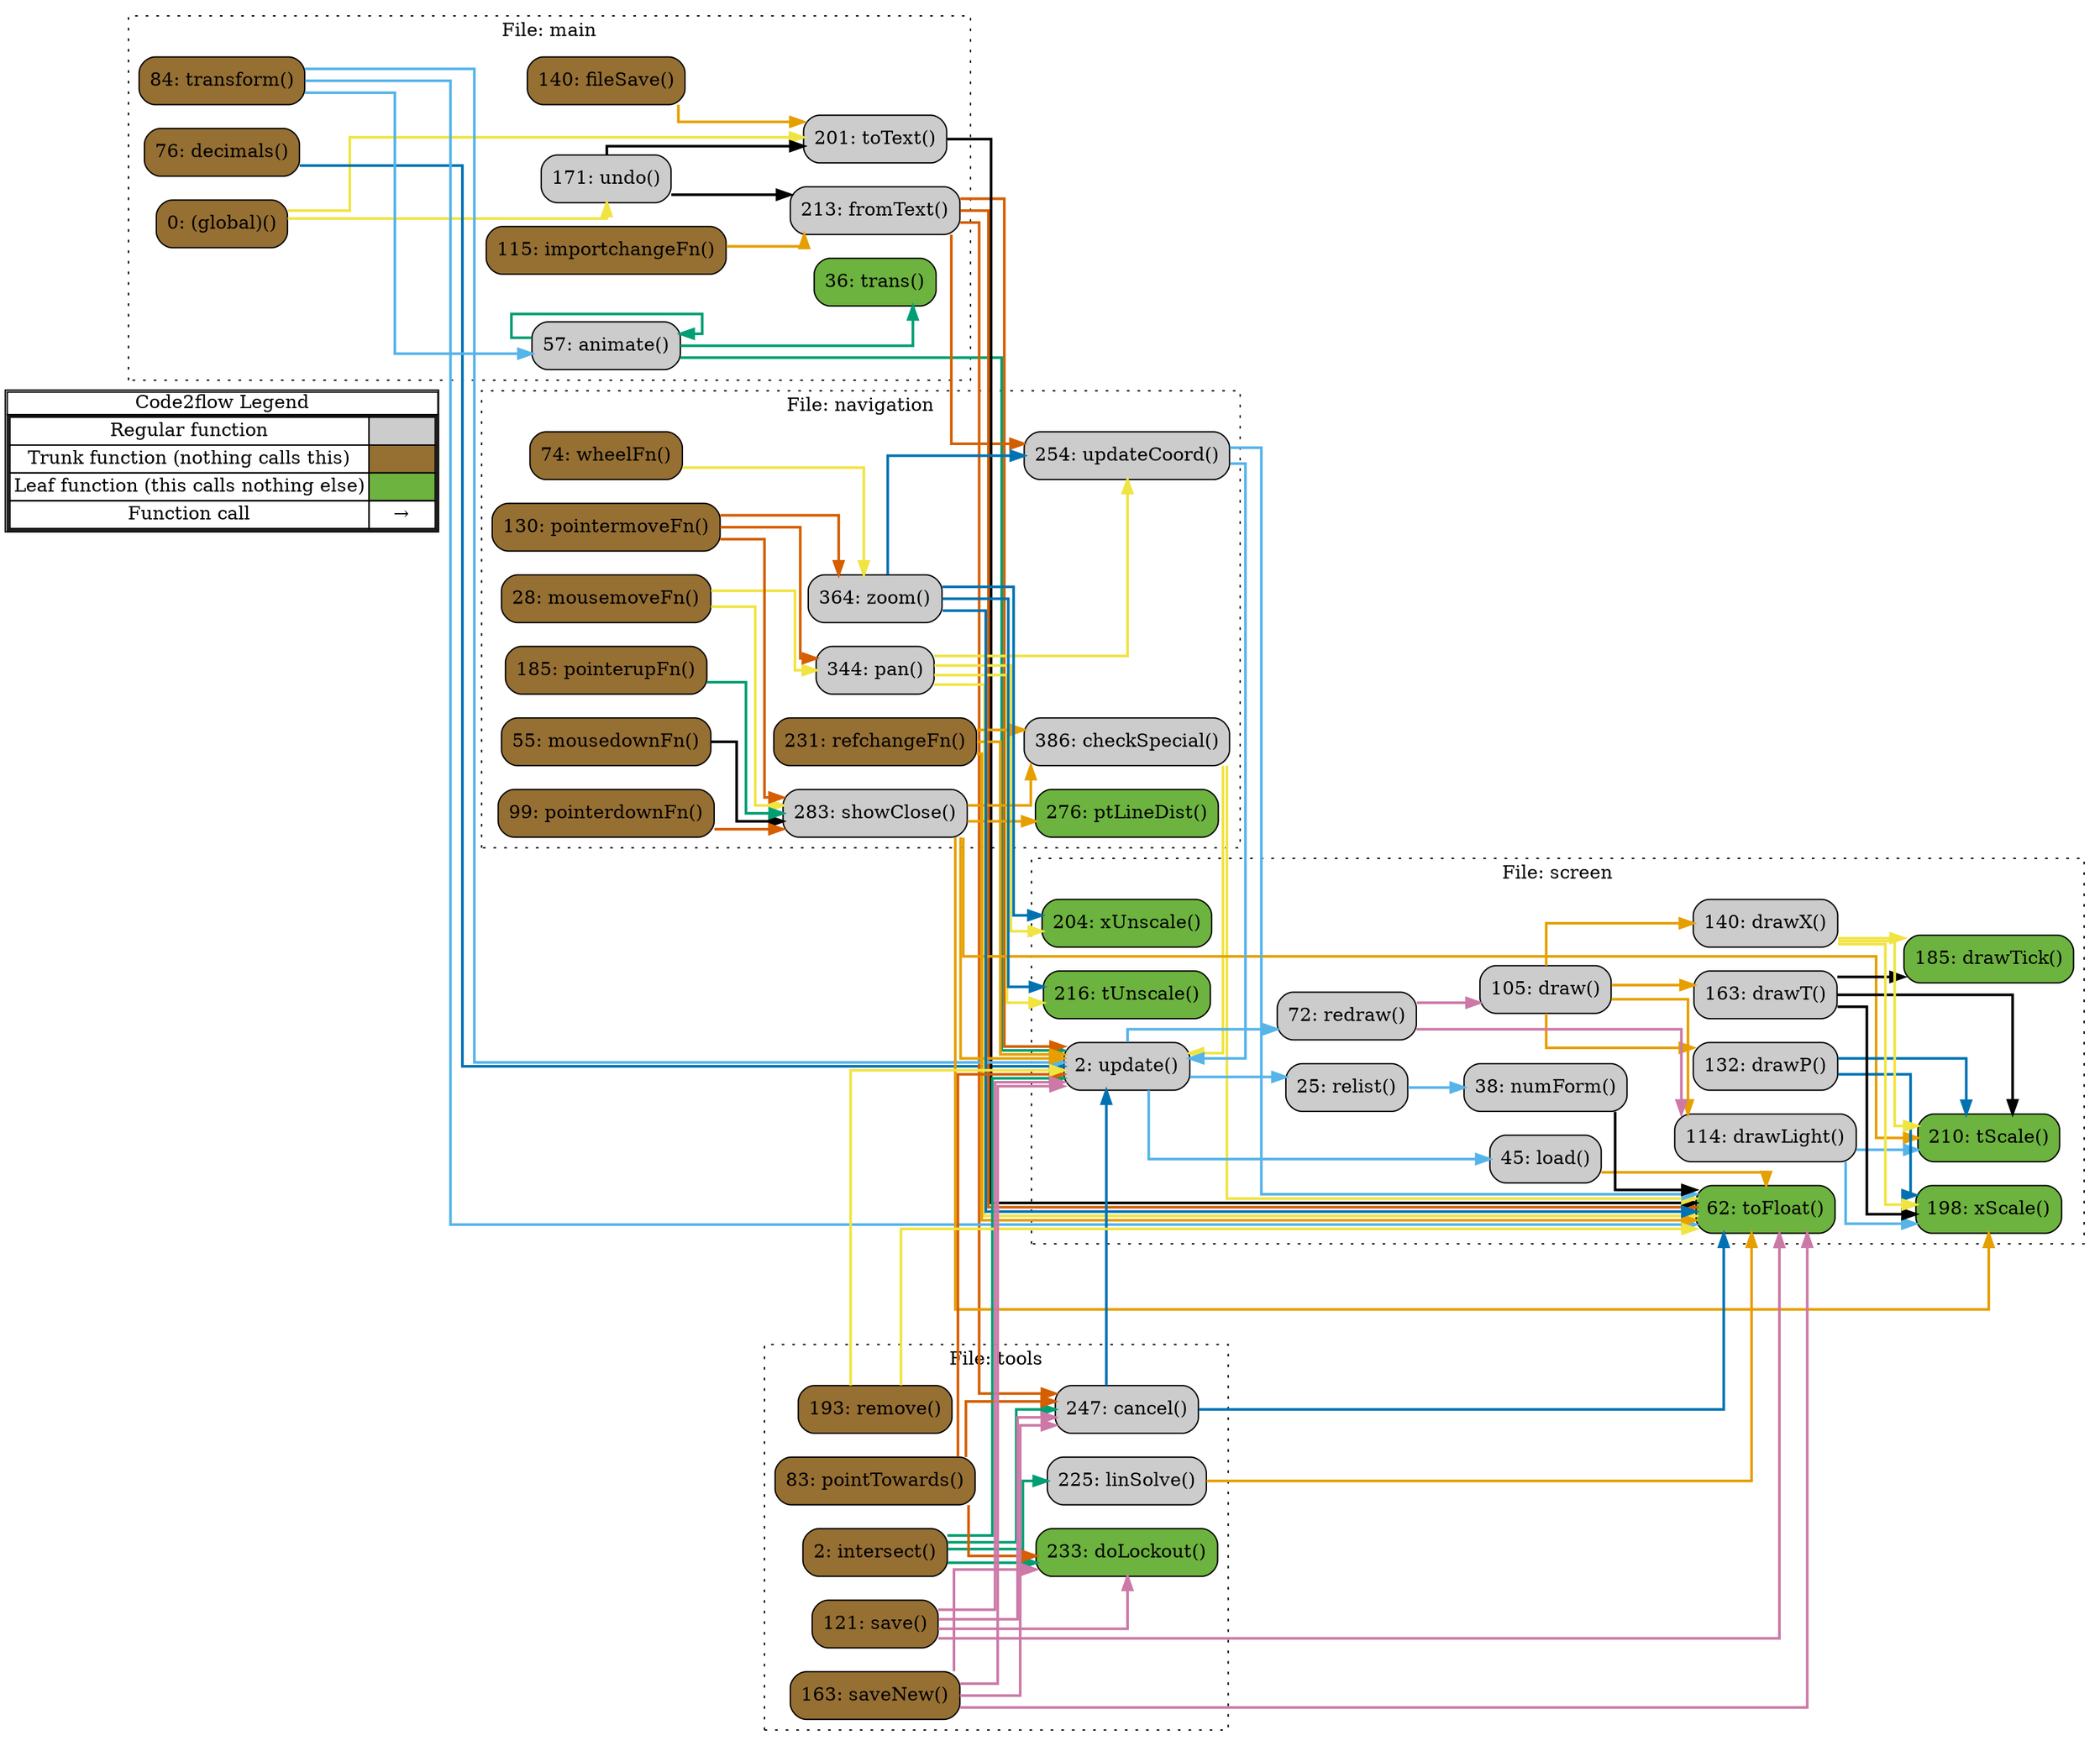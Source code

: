 digraph G {
concentrate=true;
splines="ortho";
rankdir="LR";
subgraph legend{
    rank = min;
    label = "legend";
    Legend [shape=none, margin=0, label = <
        <table cellspacing="0" cellpadding="0" border="1"><tr><td>Code2flow Legend</td></tr><tr><td>
        <table cellspacing="0">
        <tr><td>Regular function</td><td width="50px" bgcolor='#cccccc'></td></tr>
        <tr><td>Trunk function (nothing calls this)</td><td bgcolor='#966F33'></td></tr>
        <tr><td>Leaf function (this calls nothing else)</td><td bgcolor='#6db33f'></td></tr>
        <tr><td>Function call</td><td><font color='black'>&#8594;</font></td></tr>
        </table></td></tr></table>
        >];
}node_7d64aafc [label="0: (global)()" name="main::(global)" shape="rect" style="rounded,filled" fillcolor="#966F33" ];
node_24be2cbb [label="57: animate()" name="main::animate" shape="rect" style="rounded,filled" fillcolor="#cccccc" ];
node_3781893d [label="76: decimals()" name="main::decimals" shape="rect" style="rounded,filled" fillcolor="#966F33" ];
node_e1a8f969 [label="140: fileSave()" name="main::fileSave" shape="rect" style="rounded,filled" fillcolor="#966F33" ];
node_76275b2e [label="213: fromText()" name="main::fromText" shape="rect" style="rounded,filled" fillcolor="#cccccc" ];
node_7a7c4621 [label="115: importchangeFn()" name="main::importchangeFn" shape="rect" style="rounded,filled" fillcolor="#966F33" ];
node_ec539050 [label="201: toText()" name="main::toText" shape="rect" style="rounded,filled" fillcolor="#cccccc" ];
node_cf9d8363 [label="36: trans()" name="main::trans" shape="rect" style="rounded,filled" fillcolor="#6db33f" ];
node_66f0daaa [label="84: transform()" name="main::transform" shape="rect" style="rounded,filled" fillcolor="#966F33" ];
node_8b8028c0 [label="171: undo()" name="main::undo" shape="rect" style="rounded,filled" fillcolor="#cccccc" ];
node_54aa8fe4 [label="386: checkSpecial()" name="navigation::checkSpecial" shape="rect" style="rounded,filled" fillcolor="#cccccc" ];
node_06652d30 [label="55: mousedownFn()" name="navigation::mousedownFn" shape="rect" style="rounded,filled" fillcolor="#966F33" ];
node_9951dbbc [label="28: mousemoveFn()" name="navigation::mousemoveFn" shape="rect" style="rounded,filled" fillcolor="#966F33" ];
node_0ac95894 [label="344: pan()" name="navigation::pan" shape="rect" style="rounded,filled" fillcolor="#cccccc" ];
node_6e5a9a06 [label="99: pointerdownFn()" name="navigation::pointerdownFn" shape="rect" style="rounded,filled" fillcolor="#966F33" ];
node_6a056e06 [label="130: pointermoveFn()" name="navigation::pointermoveFn" shape="rect" style="rounded,filled" fillcolor="#966F33" ];
node_41131ee3 [label="185: pointerupFn()" name="navigation::pointerupFn" shape="rect" style="rounded,filled" fillcolor="#966F33" ];
node_8f93d98e [label="276: ptLineDist()" name="navigation::ptLineDist" shape="rect" style="rounded,filled" fillcolor="#6db33f" ];
node_8e016fd9 [label="231: refchangeFn()" name="navigation::refchangeFn" shape="rect" style="rounded,filled" fillcolor="#966F33" ];
node_3b8bff49 [label="283: showClose()" name="navigation::showClose" shape="rect" style="rounded,filled" fillcolor="#cccccc" ];
node_3c2012f2 [label="254: updateCoord()" name="navigation::updateCoord" shape="rect" style="rounded,filled" fillcolor="#cccccc" ];
node_ab945ddc [label="74: wheelFn()" name="navigation::wheelFn" shape="rect" style="rounded,filled" fillcolor="#966F33" ];
node_95eebf65 [label="364: zoom()" name="navigation::zoom" shape="rect" style="rounded,filled" fillcolor="#cccccc" ];
node_5821d629 [label="105: draw()" name="screen::draw" shape="rect" style="rounded,filled" fillcolor="#cccccc" ];
node_b51777fa [label="114: drawLight()" name="screen::drawLight" shape="rect" style="rounded,filled" fillcolor="#cccccc" ];
node_e7cb0a95 [label="132: drawP()" name="screen::drawP" shape="rect" style="rounded,filled" fillcolor="#cccccc" ];
node_1446c318 [label="163: drawT()" name="screen::drawT" shape="rect" style="rounded,filled" fillcolor="#cccccc" ];
node_7ee8bc29 [label="185: drawTick()" name="screen::drawTick" shape="rect" style="rounded,filled" fillcolor="#6db33f" ];
node_4522c67c [label="140: drawX()" name="screen::drawX" shape="rect" style="rounded,filled" fillcolor="#cccccc" ];
node_aea5bda9 [label="45: load()" name="screen::load" shape="rect" style="rounded,filled" fillcolor="#cccccc" ];
node_a27f2b28 [label="38: numForm()" name="screen::numForm" shape="rect" style="rounded,filled" fillcolor="#cccccc" ];
node_32633297 [label="72: redraw()" name="screen::redraw" shape="rect" style="rounded,filled" fillcolor="#cccccc" ];
node_b83fa262 [label="25: relist()" name="screen::relist" shape="rect" style="rounded,filled" fillcolor="#cccccc" ];
node_81bea26a [label="210: tScale()" name="screen::tScale" shape="rect" style="rounded,filled" fillcolor="#6db33f" ];
node_86976c34 [label="216: tUnscale()" name="screen::tUnscale" shape="rect" style="rounded,filled" fillcolor="#6db33f" ];
node_f123f4b8 [label="62: toFloat()" name="screen::toFloat" shape="rect" style="rounded,filled" fillcolor="#6db33f" ];
node_40a136ca [label="2: update()" name="screen::update" shape="rect" style="rounded,filled" fillcolor="#cccccc" ];
node_87145f1c [label="198: xScale()" name="screen::xScale" shape="rect" style="rounded,filled" fillcolor="#6db33f" ];
node_3fa3d961 [label="204: xUnscale()" name="screen::xUnscale" shape="rect" style="rounded,filled" fillcolor="#6db33f" ];
node_2689c0cd [label="247: cancel()" name="tools::cancel" shape="rect" style="rounded,filled" fillcolor="#cccccc" ];
node_d772d1a8 [label="233: doLockout()" name="tools::doLockout" shape="rect" style="rounded,filled" fillcolor="#6db33f" ];
node_000ccf13 [label="2: intersect()" name="tools::intersect" shape="rect" style="rounded,filled" fillcolor="#966F33" ];
node_2cc3be19 [label="225: linSolve()" name="tools::linSolve" shape="rect" style="rounded,filled" fillcolor="#cccccc" ];
node_d98060f6 [label="83: pointTowards()" name="tools::pointTowards" shape="rect" style="rounded,filled" fillcolor="#966F33" ];
node_9610213c [label="193: remove()" name="tools::remove" shape="rect" style="rounded,filled" fillcolor="#966F33" ];
node_f5d6126f [label="121: save()" name="tools::save" shape="rect" style="rounded,filled" fillcolor="#966F33" ];
node_fdee96cf [label="163: saveNew()" name="tools::saveNew" shape="rect" style="rounded,filled" fillcolor="#966F33" ];
node_7d64aafc -> node_ec539050 [color="#F0E442" penwidth="2"];
node_7d64aafc -> node_8b8028c0 [color="#F0E442" penwidth="2"];
node_24be2cbb -> node_24be2cbb [color="#009E73" penwidth="2"];
node_24be2cbb -> node_cf9d8363 [color="#009E73" penwidth="2"];
node_24be2cbb -> node_40a136ca [color="#009E73" penwidth="2"];
node_24be2cbb -> node_40a136ca [color="#009E73" penwidth="2"];
node_3781893d -> node_40a136ca [color="#0072B2" penwidth="2"];
node_e1a8f969 -> node_ec539050 [color="#E69F00" penwidth="2"];
node_76275b2e -> node_3c2012f2 [color="#D55E00" penwidth="2"];
node_76275b2e -> node_f123f4b8 [color="#D55E00" penwidth="2"];
node_76275b2e -> node_f123f4b8 [color="#D55E00" penwidth="2"];
node_76275b2e -> node_f123f4b8 [color="#D55E00" penwidth="2"];
node_76275b2e -> node_f123f4b8 [color="#D55E00" penwidth="2"];
node_76275b2e -> node_f123f4b8 [color="#D55E00" penwidth="2"];
node_76275b2e -> node_f123f4b8 [color="#D55E00" penwidth="2"];
node_76275b2e -> node_f123f4b8 [color="#D55E00" penwidth="2"];
node_76275b2e -> node_f123f4b8 [color="#D55E00" penwidth="2"];
node_76275b2e -> node_f123f4b8 [color="#D55E00" penwidth="2"];
node_76275b2e -> node_f123f4b8 [color="#D55E00" penwidth="2"];
node_76275b2e -> node_f123f4b8 [color="#D55E00" penwidth="2"];
node_76275b2e -> node_f123f4b8 [color="#D55E00" penwidth="2"];
node_76275b2e -> node_f123f4b8 [color="#D55E00" penwidth="2"];
node_76275b2e -> node_40a136ca [color="#D55E00" penwidth="2"];
node_76275b2e -> node_2689c0cd [color="#D55E00" penwidth="2"];
node_7a7c4621 -> node_76275b2e [color="#E69F00" penwidth="2"];
node_ec539050 -> node_f123f4b8 [color="#000000" penwidth="2"];
node_ec539050 -> node_f123f4b8 [color="#000000" penwidth="2"];
node_ec539050 -> node_f123f4b8 [color="#000000" penwidth="2"];
node_ec539050 -> node_f123f4b8 [color="#000000" penwidth="2"];
node_ec539050 -> node_f123f4b8 [color="#000000" penwidth="2"];
node_ec539050 -> node_f123f4b8 [color="#000000" penwidth="2"];
node_66f0daaa -> node_24be2cbb [color="#56B4E9" penwidth="2"];
node_66f0daaa -> node_f123f4b8 [color="#56B4E9" penwidth="2"];
node_66f0daaa -> node_f123f4b8 [color="#56B4E9" penwidth="2"];
node_66f0daaa -> node_f123f4b8 [color="#56B4E9" penwidth="2"];
node_66f0daaa -> node_40a136ca [color="#56B4E9" penwidth="2"];
node_8b8028c0 -> node_76275b2e [color="#000000" penwidth="2"];
node_8b8028c0 -> node_76275b2e [color="#000000" penwidth="2"];
node_8b8028c0 -> node_ec539050 [color="#000000" penwidth="2"];
node_54aa8fe4 -> node_f123f4b8 [color="#F0E442" penwidth="2"];
node_54aa8fe4 -> node_40a136ca [color="#F0E442" penwidth="2"];
node_06652d30 -> node_3b8bff49 [color="#000000" penwidth="2"];
node_9951dbbc -> node_0ac95894 [color="#F0E442" penwidth="2"];
node_9951dbbc -> node_3b8bff49 [color="#F0E442" penwidth="2"];
node_0ac95894 -> node_3c2012f2 [color="#F0E442" penwidth="2"];
node_0ac95894 -> node_86976c34 [color="#F0E442" penwidth="2"];
node_0ac95894 -> node_86976c34 [color="#F0E442" penwidth="2"];
node_0ac95894 -> node_f123f4b8 [color="#F0E442" penwidth="2"];
node_0ac95894 -> node_f123f4b8 [color="#F0E442" penwidth="2"];
node_0ac95894 -> node_f123f4b8 [color="#F0E442" penwidth="2"];
node_0ac95894 -> node_f123f4b8 [color="#F0E442" penwidth="2"];
node_0ac95894 -> node_3fa3d961 [color="#F0E442" penwidth="2"];
node_0ac95894 -> node_3fa3d961 [color="#F0E442" penwidth="2"];
node_6e5a9a06 -> node_3b8bff49 [color="#D55E00" penwidth="2"];
node_6a056e06 -> node_0ac95894 [color="#D55E00" penwidth="2"];
node_6a056e06 -> node_3b8bff49 [color="#D55E00" penwidth="2"];
node_6a056e06 -> node_95eebf65 [color="#D55E00" penwidth="2"];
node_41131ee3 -> node_3b8bff49 [color="#009E73" penwidth="2"];
node_8e016fd9 -> node_54aa8fe4 [color="#E69F00" penwidth="2"];
node_8e016fd9 -> node_f123f4b8 [color="#E69F00" penwidth="2"];
node_8e016fd9 -> node_f123f4b8 [color="#E69F00" penwidth="2"];
node_8e016fd9 -> node_f123f4b8 [color="#E69F00" penwidth="2"];
node_8e016fd9 -> node_40a136ca [color="#E69F00" penwidth="2"];
node_3b8bff49 -> node_54aa8fe4 [color="#E69F00" penwidth="2"];
node_3b8bff49 -> node_8f93d98e [color="#E69F00" penwidth="2"];
node_3b8bff49 -> node_8f93d98e [color="#E69F00" penwidth="2"];
node_3b8bff49 -> node_81bea26a [color="#E69F00" penwidth="2"];
node_3b8bff49 -> node_81bea26a [color="#E69F00" penwidth="2"];
node_3b8bff49 -> node_81bea26a [color="#E69F00" penwidth="2"];
node_3b8bff49 -> node_81bea26a [color="#E69F00" penwidth="2"];
node_3b8bff49 -> node_81bea26a [color="#E69F00" penwidth="2"];
node_3b8bff49 -> node_40a136ca [color="#E69F00" penwidth="2"];
node_3b8bff49 -> node_40a136ca [color="#E69F00" penwidth="2"];
node_3b8bff49 -> node_87145f1c [color="#E69F00" penwidth="2"];
node_3b8bff49 -> node_87145f1c [color="#E69F00" penwidth="2"];
node_3b8bff49 -> node_87145f1c [color="#E69F00" penwidth="2"];
node_3b8bff49 -> node_87145f1c [color="#E69F00" penwidth="2"];
node_3b8bff49 -> node_87145f1c [color="#E69F00" penwidth="2"];
node_3c2012f2 -> node_f123f4b8 [color="#56B4E9" penwidth="2"];
node_3c2012f2 -> node_f123f4b8 [color="#56B4E9" penwidth="2"];
node_3c2012f2 -> node_f123f4b8 [color="#56B4E9" penwidth="2"];
node_3c2012f2 -> node_f123f4b8 [color="#56B4E9" penwidth="2"];
node_3c2012f2 -> node_f123f4b8 [color="#56B4E9" penwidth="2"];
node_3c2012f2 -> node_f123f4b8 [color="#56B4E9" penwidth="2"];
node_3c2012f2 -> node_f123f4b8 [color="#56B4E9" penwidth="2"];
node_3c2012f2 -> node_f123f4b8 [color="#56B4E9" penwidth="2"];
node_3c2012f2 -> node_f123f4b8 [color="#56B4E9" penwidth="2"];
node_3c2012f2 -> node_f123f4b8 [color="#56B4E9" penwidth="2"];
node_3c2012f2 -> node_f123f4b8 [color="#56B4E9" penwidth="2"];
node_3c2012f2 -> node_f123f4b8 [color="#56B4E9" penwidth="2"];
node_3c2012f2 -> node_40a136ca [color="#56B4E9" penwidth="2"];
node_ab945ddc -> node_95eebf65 [color="#F0E442" penwidth="2"];
node_95eebf65 -> node_3c2012f2 [color="#0072B2" penwidth="2"];
node_95eebf65 -> node_3c2012f2 [color="#0072B2" penwidth="2"];
node_95eebf65 -> node_86976c34 [color="#0072B2" penwidth="2"];
node_95eebf65 -> node_f123f4b8 [color="#0072B2" penwidth="2"];
node_95eebf65 -> node_3fa3d961 [color="#0072B2" penwidth="2"];
node_5821d629 -> node_b51777fa [color="#E69F00" penwidth="2"];
node_5821d629 -> node_e7cb0a95 [color="#E69F00" penwidth="2"];
node_5821d629 -> node_1446c318 [color="#E69F00" penwidth="2"];
node_5821d629 -> node_4522c67c [color="#E69F00" penwidth="2"];
node_b51777fa -> node_81bea26a [color="#56B4E9" penwidth="2"];
node_b51777fa -> node_81bea26a [color="#56B4E9" penwidth="2"];
node_b51777fa -> node_81bea26a [color="#56B4E9" penwidth="2"];
node_b51777fa -> node_81bea26a [color="#56B4E9" penwidth="2"];
node_b51777fa -> node_87145f1c [color="#56B4E9" penwidth="2"];
node_b51777fa -> node_87145f1c [color="#56B4E9" penwidth="2"];
node_b51777fa -> node_87145f1c [color="#56B4E9" penwidth="2"];
node_b51777fa -> node_87145f1c [color="#56B4E9" penwidth="2"];
node_e7cb0a95 -> node_81bea26a [color="#0072B2" penwidth="2"];
node_e7cb0a95 -> node_87145f1c [color="#0072B2" penwidth="2"];
node_1446c318 -> node_7ee8bc29 [color="#000000" penwidth="2"];
node_1446c318 -> node_81bea26a [color="#000000" penwidth="2"];
node_1446c318 -> node_81bea26a [color="#000000" penwidth="2"];
node_1446c318 -> node_81bea26a [color="#000000" penwidth="2"];
node_1446c318 -> node_87145f1c [color="#000000" penwidth="2"];
node_1446c318 -> node_87145f1c [color="#000000" penwidth="2"];
node_1446c318 -> node_87145f1c [color="#000000" penwidth="2"];
node_4522c67c -> node_7ee8bc29 [color="#F0E442" penwidth="2"];
node_4522c67c -> node_81bea26a [color="#F0E442" penwidth="2"];
node_4522c67c -> node_81bea26a [color="#F0E442" penwidth="2"];
node_4522c67c -> node_81bea26a [color="#F0E442" penwidth="2"];
node_4522c67c -> node_87145f1c [color="#F0E442" penwidth="2"];
node_4522c67c -> node_87145f1c [color="#F0E442" penwidth="2"];
node_4522c67c -> node_87145f1c [color="#F0E442" penwidth="2"];
node_aea5bda9 -> node_f123f4b8 [color="#E69F00" penwidth="2"];
node_aea5bda9 -> node_f123f4b8 [color="#E69F00" penwidth="2"];
node_aea5bda9 -> node_f123f4b8 [color="#E69F00" penwidth="2"];
node_aea5bda9 -> node_f123f4b8 [color="#E69F00" penwidth="2"];
node_a27f2b28 -> node_f123f4b8 [color="#000000" penwidth="2"];
node_32633297 -> node_5821d629 [color="#CC79A7" penwidth="2"];
node_32633297 -> node_5821d629 [color="#CC79A7" penwidth="2"];
node_32633297 -> node_5821d629 [color="#CC79A7" penwidth="2"];
node_32633297 -> node_b51777fa [color="#CC79A7" penwidth="2"];
node_b83fa262 -> node_a27f2b28 [color="#56B4E9" penwidth="2"];
node_b83fa262 -> node_a27f2b28 [color="#56B4E9" penwidth="2"];
node_b83fa262 -> node_a27f2b28 [color="#56B4E9" penwidth="2"];
node_40a136ca -> node_aea5bda9 [color="#56B4E9" penwidth="2"];
node_40a136ca -> node_aea5bda9 [color="#56B4E9" penwidth="2"];
node_40a136ca -> node_32633297 [color="#56B4E9" penwidth="2"];
node_40a136ca -> node_32633297 [color="#56B4E9" penwidth="2"];
node_40a136ca -> node_b83fa262 [color="#56B4E9" penwidth="2"];
node_40a136ca -> node_b83fa262 [color="#56B4E9" penwidth="2"];
node_2689c0cd -> node_f123f4b8 [color="#0072B2" penwidth="2"];
node_2689c0cd -> node_40a136ca [color="#0072B2" penwidth="2"];
node_2689c0cd -> node_40a136ca [color="#0072B2" penwidth="2"];
node_2689c0cd -> node_40a136ca [color="#0072B2" penwidth="2"];
node_000ccf13 -> node_40a136ca [color="#009E73" penwidth="2"];
node_000ccf13 -> node_2689c0cd [color="#009E73" penwidth="2"];
node_000ccf13 -> node_d772d1a8 [color="#009E73" penwidth="2"];
node_000ccf13 -> node_2cc3be19 [color="#009E73" penwidth="2"];
node_000ccf13 -> node_2cc3be19 [color="#009E73" penwidth="2"];
node_000ccf13 -> node_2cc3be19 [color="#009E73" penwidth="2"];
node_000ccf13 -> node_2cc3be19 [color="#009E73" penwidth="2"];
node_2cc3be19 -> node_f123f4b8 [color="#E69F00" penwidth="2"];
node_2cc3be19 -> node_f123f4b8 [color="#E69F00" penwidth="2"];
node_2cc3be19 -> node_f123f4b8 [color="#E69F00" penwidth="2"];
node_2cc3be19 -> node_f123f4b8 [color="#E69F00" penwidth="2"];
node_2cc3be19 -> node_f123f4b8 [color="#E69F00" penwidth="2"];
node_2cc3be19 -> node_f123f4b8 [color="#E69F00" penwidth="2"];
node_d98060f6 -> node_40a136ca [color="#D55E00" penwidth="2"];
node_d98060f6 -> node_40a136ca [color="#D55E00" penwidth="2"];
node_d98060f6 -> node_2689c0cd [color="#D55E00" penwidth="2"];
node_d98060f6 -> node_d772d1a8 [color="#D55E00" penwidth="2"];
node_9610213c -> node_f123f4b8 [color="#F0E442" penwidth="2"];
node_9610213c -> node_40a136ca [color="#F0E442" penwidth="2"];
node_9610213c -> node_40a136ca [color="#F0E442" penwidth="2"];
node_f5d6126f -> node_f123f4b8 [color="#CC79A7" penwidth="2"];
node_f5d6126f -> node_f123f4b8 [color="#CC79A7" penwidth="2"];
node_f5d6126f -> node_f123f4b8 [color="#CC79A7" penwidth="2"];
node_f5d6126f -> node_f123f4b8 [color="#CC79A7" penwidth="2"];
node_f5d6126f -> node_40a136ca [color="#CC79A7" penwidth="2"];
node_f5d6126f -> node_2689c0cd [color="#CC79A7" penwidth="2"];
node_f5d6126f -> node_d772d1a8 [color="#CC79A7" penwidth="2"];
node_fdee96cf -> node_f123f4b8 [color="#CC79A7" penwidth="2"];
node_fdee96cf -> node_f123f4b8 [color="#CC79A7" penwidth="2"];
node_fdee96cf -> node_f123f4b8 [color="#CC79A7" penwidth="2"];
node_fdee96cf -> node_f123f4b8 [color="#CC79A7" penwidth="2"];
node_fdee96cf -> node_f123f4b8 [color="#CC79A7" penwidth="2"];
node_fdee96cf -> node_f123f4b8 [color="#CC79A7" penwidth="2"];
node_fdee96cf -> node_f123f4b8 [color="#CC79A7" penwidth="2"];
node_fdee96cf -> node_f123f4b8 [color="#CC79A7" penwidth="2"];
node_fdee96cf -> node_40a136ca [color="#CC79A7" penwidth="2"];
node_fdee96cf -> node_2689c0cd [color="#CC79A7" penwidth="2"];
node_fdee96cf -> node_d772d1a8 [color="#CC79A7" penwidth="2"];
subgraph cluster_523ee58b {
    node_cf9d8363 node_24be2cbb node_3781893d node_66f0daaa node_7a7c4621 node_e1a8f969 node_8b8028c0 node_ec539050 node_76275b2e node_7d64aafc;
    label="File: main";
    name="main";
    style="filled";
    graph[style=dotted];
};
subgraph cluster_5c00296c {
    node_9951dbbc node_06652d30 node_ab945ddc node_6e5a9a06 node_6a056e06 node_41131ee3 node_8e016fd9 node_3c2012f2 node_8f93d98e node_3b8bff49 node_0ac95894 node_95eebf65 node_54aa8fe4;
    label="File: navigation";
    name="navigation";
    style="filled";
    graph[style=dotted];
};
subgraph cluster_6b2f4ee9 {
    node_40a136ca node_b83fa262 node_a27f2b28 node_aea5bda9 node_f123f4b8 node_32633297 node_5821d629 node_b51777fa node_e7cb0a95 node_4522c67c node_1446c318 node_7ee8bc29 node_87145f1c node_3fa3d961 node_81bea26a node_86976c34;
    label="File: screen";
    name="screen";
    style="filled";
    graph[style=dotted];
};
subgraph cluster_8512c48a {
    node_000ccf13 node_d98060f6 node_f5d6126f node_fdee96cf node_9610213c node_2cc3be19 node_d772d1a8 node_2689c0cd;
    label="File: tools";
    name="tools";
    style="filled";
    graph[style=dotted];
};
}
